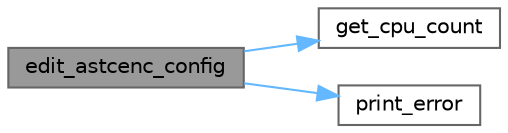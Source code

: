 digraph "edit_astcenc_config"
{
 // LATEX_PDF_SIZE
  bgcolor="transparent";
  edge [fontname=Helvetica,fontsize=10,labelfontname=Helvetica,labelfontsize=10];
  node [fontname=Helvetica,fontsize=10,shape=box,height=0.2,width=0.4];
  rankdir="LR";
  Node1 [id="Node000001",label="edit_astcenc_config",height=0.2,width=0.4,color="gray40", fillcolor="grey60", style="filled", fontcolor="black",tooltip="Edit the astcenc_config"];
  Node1 -> Node2 [id="edge1_Node000001_Node000002",color="steelblue1",style="solid",tooltip=" "];
  Node2 [id="Node000002",label="get_cpu_count",height=0.2,width=0.4,color="grey40", fillcolor="white", style="filled",URL="$astcenccli__platform__dependents_8cpp.html#a17e6f066d58e29a143787fe2f78d19d6",tooltip="Get the number of CPU cores."];
  Node1 -> Node3 [id="edge2_Node000001_Node000003",color="steelblue1",style="solid",tooltip=" "];
  Node3 [id="Node000003",label="print_error",height=0.2,width=0.4,color="grey40", fillcolor="white", style="filled",URL="$astcenccli__internal_8h.html#a699ebbd5f0143120e8ccaa26ae386b56",tooltip="Print a string to stderr."];
}

